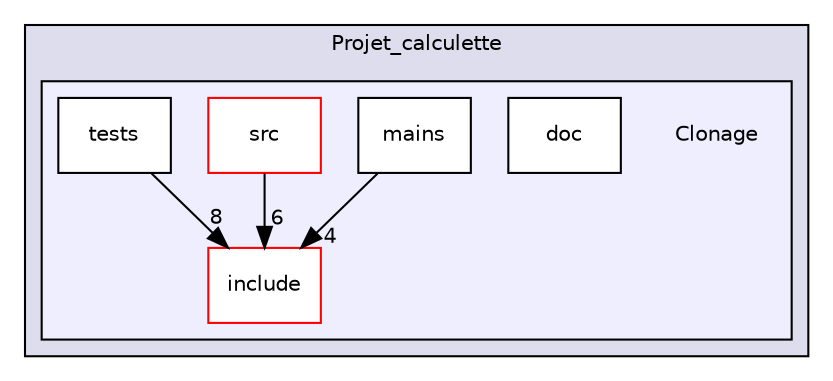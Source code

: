 digraph "O:/Documents/ENSG_3A/Projet_calculette/Clonage" {
  compound=true
  node [ fontsize="10", fontname="Helvetica"];
  edge [ labelfontsize="10", labelfontname="Helvetica"];
  subgraph clusterdir_97f79f25db11bc22f1971020606c8402 {
    graph [ bgcolor="#ddddee", pencolor="black", label="Projet_calculette" fontname="Helvetica", fontsize="10", URL="dir_97f79f25db11bc22f1971020606c8402.html"]
  subgraph clusterdir_41be43597ad8d392bd8a46645ff2b1b7 {
    graph [ bgcolor="#eeeeff", pencolor="black", label="" URL="dir_41be43597ad8d392bd8a46645ff2b1b7.html"];
    dir_41be43597ad8d392bd8a46645ff2b1b7 [shape=plaintext label="Clonage"];
    dir_eb87251bc26a359493ea587e85490817 [shape=box label="doc" color="black" fillcolor="white" style="filled" URL="dir_eb87251bc26a359493ea587e85490817.html"];
    dir_8ae9b5850aba480c13ee343367913353 [shape=box label="include" color="red" fillcolor="white" style="filled" URL="dir_8ae9b5850aba480c13ee343367913353.html"];
    dir_3b93710afd87857edbb21037805276c7 [shape=box label="mains" color="black" fillcolor="white" style="filled" URL="dir_3b93710afd87857edbb21037805276c7.html"];
    dir_2cc309a84f414bca410acae58ff4e905 [shape=box label="src" color="red" fillcolor="white" style="filled" URL="dir_2cc309a84f414bca410acae58ff4e905.html"];
    dir_124f314ace7e3d9cc4b3f9a7a824c6b7 [shape=box label="tests" color="black" fillcolor="white" style="filled" URL="dir_124f314ace7e3d9cc4b3f9a7a824c6b7.html"];
  }
  }
  dir_3b93710afd87857edbb21037805276c7->dir_8ae9b5850aba480c13ee343367913353 [headlabel="4", labeldistance=1.5 headhref="dir_000005_000010.html"];
  dir_124f314ace7e3d9cc4b3f9a7a824c6b7->dir_8ae9b5850aba480c13ee343367913353 [headlabel="8", labeldistance=1.5 headhref="dir_000008_000010.html"];
  dir_2cc309a84f414bca410acae58ff4e905->dir_8ae9b5850aba480c13ee343367913353 [headlabel="6", labeldistance=1.5 headhref="dir_000006_000010.html"];
}
